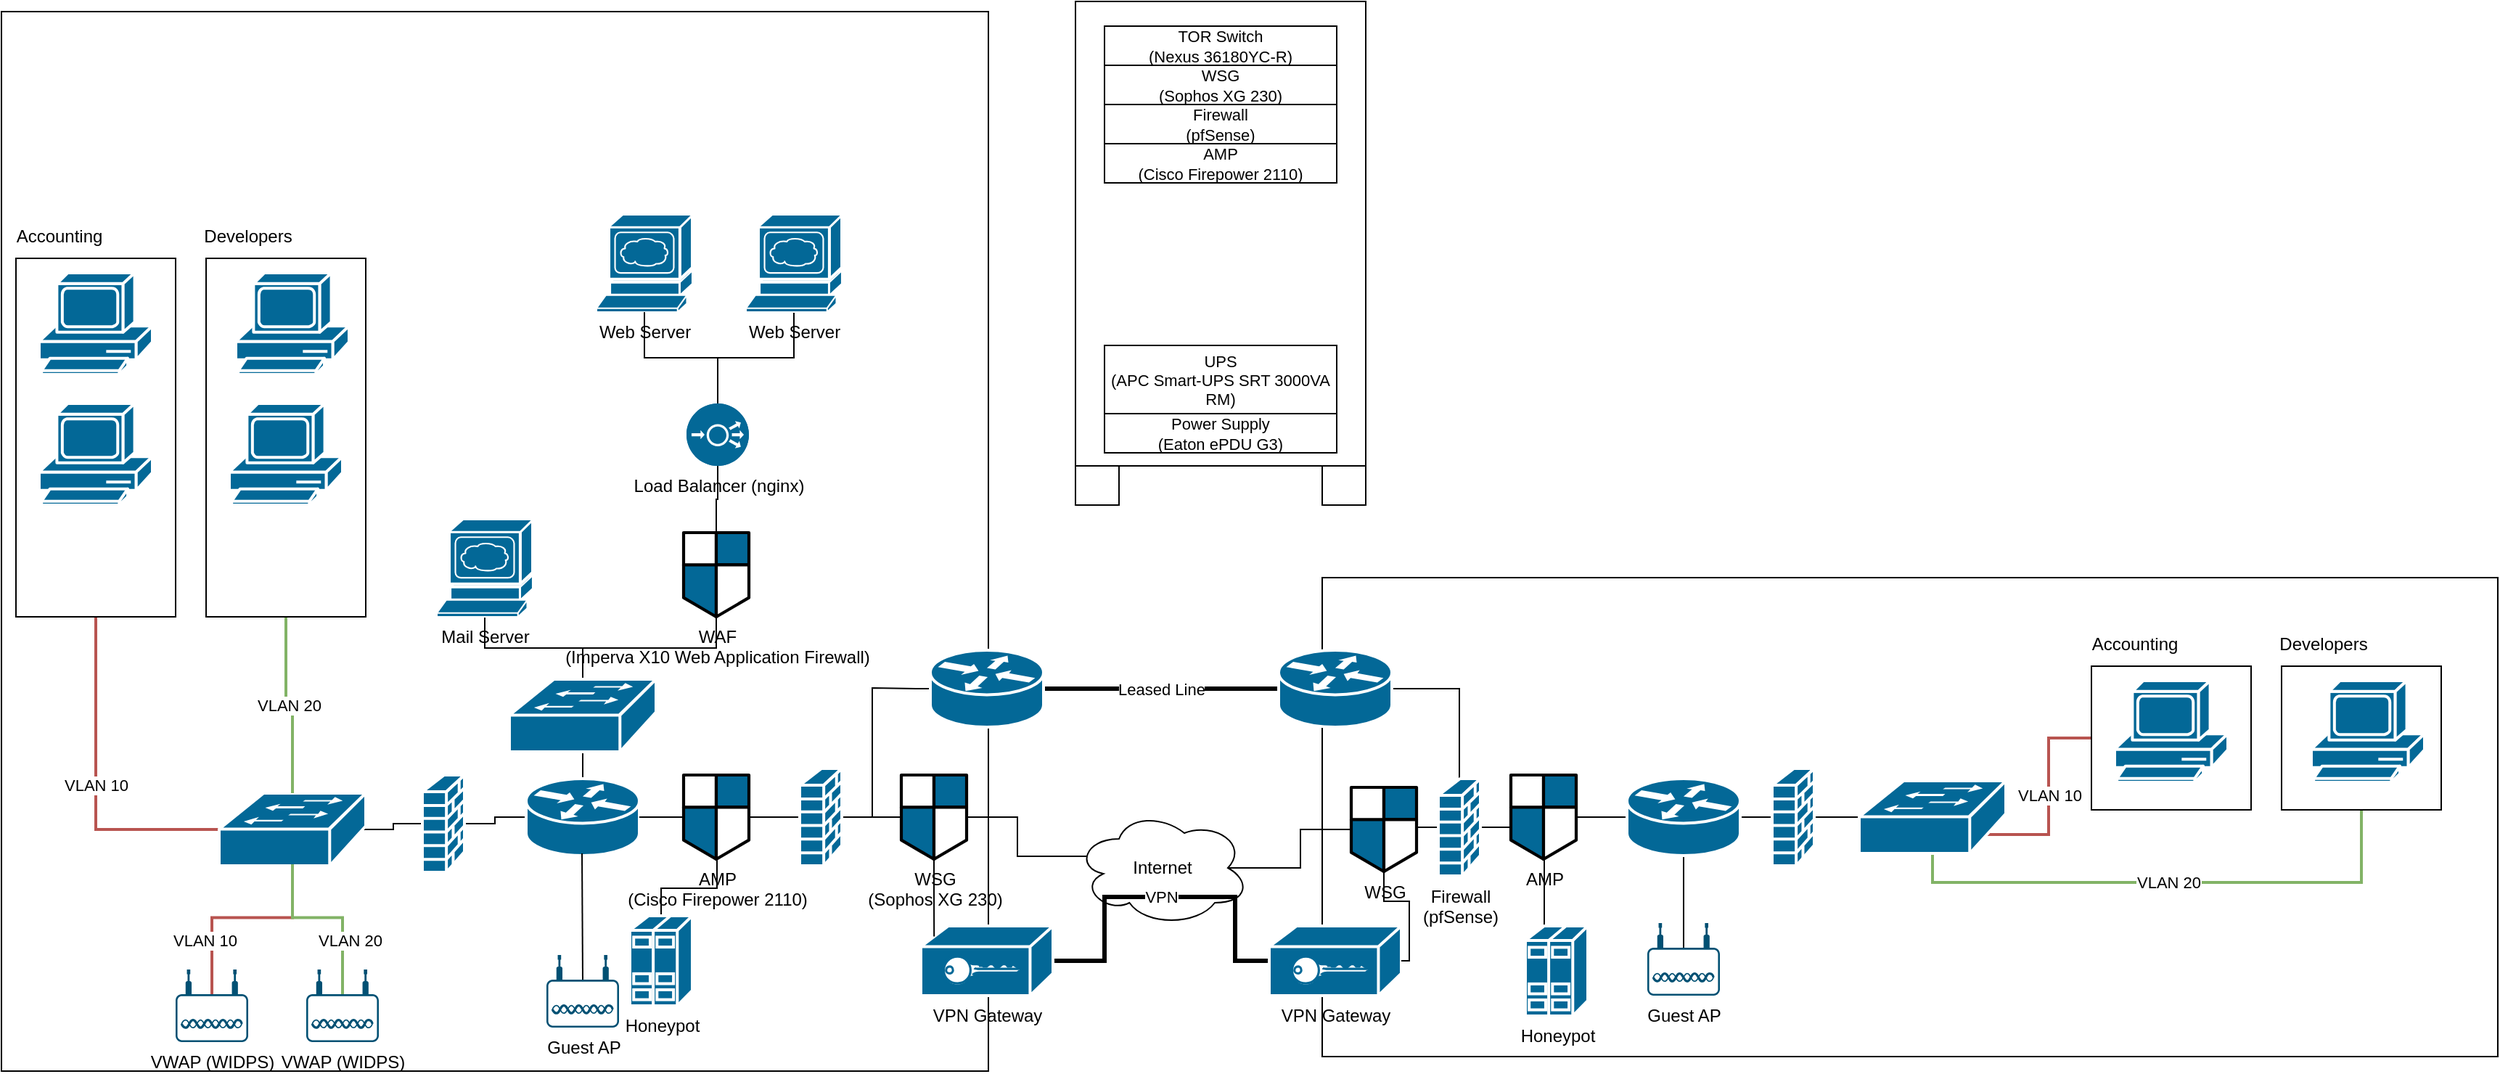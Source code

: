 <mxfile version="21.1.7" type="device">
  <diagram name="Page-1" id="6srLKluu7ZBnAdpPVjR8">
    <mxGraphModel dx="2947" dy="2208" grid="1" gridSize="10" guides="1" tooltips="1" connect="1" arrows="1" fold="1" page="1" pageScale="1" pageWidth="850" pageHeight="1100" math="0" shadow="0">
      <root>
        <mxCell id="0" />
        <mxCell id="1" parent="0" />
        <mxCell id="EnJH37ELoqf6efpfa79R-14" style="edgeStyle=orthogonalEdgeStyle;rounded=0;orthogonalLoop=1;jettySize=auto;html=1;exitX=0.07;exitY=0.4;exitDx=0;exitDy=0;exitPerimeter=0;endArrow=none;endFill=0;" edge="1" parent="1" source="EnJH37ELoqf6efpfa79R-1" target="EnJH37ELoqf6efpfa79R-87">
          <mxGeometry relative="1" as="geometry">
            <Array as="points">
              <mxPoint x="310" y="422" />
              <mxPoint x="310" y="395" />
            </Array>
          </mxGeometry>
        </mxCell>
        <mxCell id="EnJH37ELoqf6efpfa79R-15" style="edgeStyle=orthogonalEdgeStyle;rounded=0;orthogonalLoop=1;jettySize=auto;html=1;exitX=0.875;exitY=0.5;exitDx=0;exitDy=0;exitPerimeter=0;endArrow=none;endFill=0;" edge="1" parent="1" source="EnJH37ELoqf6efpfa79R-1" target="EnJH37ELoqf6efpfa79R-91">
          <mxGeometry relative="1" as="geometry" />
        </mxCell>
        <mxCell id="EnJH37ELoqf6efpfa79R-1" value="Internet" style="ellipse;shape=cloud;whiteSpace=wrap;html=1;" vertex="1" parent="1">
          <mxGeometry x="350" y="390" width="120" height="80" as="geometry" />
        </mxCell>
        <mxCell id="EnJH37ELoqf6efpfa79R-2" value="" style="rounded=0;whiteSpace=wrap;html=1;fillColor=none;" vertex="1" parent="1">
          <mxGeometry x="-390" y="-160" width="680" height="730" as="geometry" />
        </mxCell>
        <mxCell id="EnJH37ELoqf6efpfa79R-3" value="" style="rounded=0;whiteSpace=wrap;html=1;fillColor=none;" vertex="1" parent="1">
          <mxGeometry x="520" y="230" width="810" height="330" as="geometry" />
        </mxCell>
        <mxCell id="EnJH37ELoqf6efpfa79R-6" value="Leased Line" style="edgeStyle=orthogonalEdgeStyle;rounded=0;orthogonalLoop=1;jettySize=auto;html=1;exitX=1;exitY=0.5;exitDx=0;exitDy=0;exitPerimeter=0;entryX=0;entryY=0.5;entryDx=0;entryDy=0;entryPerimeter=0;endArrow=none;endFill=0;strokeWidth=3;" edge="1" parent="1" source="EnJH37ELoqf6efpfa79R-4" target="EnJH37ELoqf6efpfa79R-5">
          <mxGeometry relative="1" as="geometry" />
        </mxCell>
        <mxCell id="EnJH37ELoqf6efpfa79R-13" style="edgeStyle=orthogonalEdgeStyle;rounded=0;orthogonalLoop=1;jettySize=auto;html=1;exitX=0;exitY=0.5;exitDx=0;exitDy=0;exitPerimeter=0;entryX=1;entryY=0.5;entryDx=0;entryDy=0;entryPerimeter=0;endArrow=none;endFill=0;" edge="1" parent="1" source="EnJH37ELoqf6efpfa79R-4" target="EnJH37ELoqf6efpfa79R-12">
          <mxGeometry relative="1" as="geometry">
            <Array as="points">
              <mxPoint x="240" y="306" />
              <mxPoint x="210" y="306" />
              <mxPoint x="210" y="395" />
            </Array>
          </mxGeometry>
        </mxCell>
        <mxCell id="EnJH37ELoqf6efpfa79R-4" value="" style="shape=mxgraph.cisco.routers.router;sketch=0;html=1;pointerEvents=1;dashed=0;fillColor=#036897;strokeColor=#ffffff;strokeWidth=2;verticalLabelPosition=bottom;verticalAlign=top;align=center;outlineConnect=0;" vertex="1" parent="1">
          <mxGeometry x="250" y="280" width="78" height="53" as="geometry" />
        </mxCell>
        <mxCell id="EnJH37ELoqf6efpfa79R-92" style="edgeStyle=orthogonalEdgeStyle;rounded=0;orthogonalLoop=1;jettySize=auto;html=1;exitX=1;exitY=0.5;exitDx=0;exitDy=0;exitPerimeter=0;endArrow=none;endFill=0;" edge="1" parent="1" source="EnJH37ELoqf6efpfa79R-5" target="EnJH37ELoqf6efpfa79R-11">
          <mxGeometry relative="1" as="geometry" />
        </mxCell>
        <mxCell id="EnJH37ELoqf6efpfa79R-5" value="" style="shape=mxgraph.cisco.routers.router;sketch=0;html=1;pointerEvents=1;dashed=0;fillColor=#036897;strokeColor=#ffffff;strokeWidth=2;verticalLabelPosition=bottom;verticalAlign=top;align=center;outlineConnect=0;" vertex="1" parent="1">
          <mxGeometry x="490" y="280" width="78" height="53" as="geometry" />
        </mxCell>
        <mxCell id="EnJH37ELoqf6efpfa79R-9" value="VPN" style="edgeStyle=orthogonalEdgeStyle;rounded=0;orthogonalLoop=1;jettySize=auto;html=1;exitX=1;exitY=0.5;exitDx=0;exitDy=0;exitPerimeter=0;entryX=0;entryY=0.5;entryDx=0;entryDy=0;entryPerimeter=0;endArrow=none;endFill=0;strokeWidth=3;" edge="1" parent="1" source="EnJH37ELoqf6efpfa79R-7" target="EnJH37ELoqf6efpfa79R-8">
          <mxGeometry relative="1" as="geometry">
            <Array as="points">
              <mxPoint x="370" y="494" />
              <mxPoint x="370" y="450" />
              <mxPoint x="460" y="450" />
              <mxPoint x="460" y="494" />
            </Array>
          </mxGeometry>
        </mxCell>
        <mxCell id="EnJH37ELoqf6efpfa79R-7" value="VPN Gateway" style="shape=mxgraph.cisco.hubs_and_gateways.vpn_gateway;html=1;pointerEvents=1;dashed=0;fillColor=#036897;strokeColor=#ffffff;strokeWidth=2;verticalLabelPosition=bottom;verticalAlign=top;align=center;outlineConnect=0;" vertex="1" parent="1">
          <mxGeometry x="243.5" y="470" width="91" height="48" as="geometry" />
        </mxCell>
        <mxCell id="EnJH37ELoqf6efpfa79R-8" value="VPN Gateway" style="shape=mxgraph.cisco.hubs_and_gateways.vpn_gateway;html=1;pointerEvents=1;dashed=0;fillColor=#036897;strokeColor=#ffffff;strokeWidth=2;verticalLabelPosition=bottom;verticalAlign=top;align=center;outlineConnect=0;" vertex="1" parent="1">
          <mxGeometry x="483.5" y="470" width="91" height="48" as="geometry" />
        </mxCell>
        <mxCell id="EnJH37ELoqf6efpfa79R-65" style="edgeStyle=orthogonalEdgeStyle;rounded=0;orthogonalLoop=1;jettySize=auto;html=1;exitX=1;exitY=0.5;exitDx=0;exitDy=0;exitPerimeter=0;entryX=0;entryY=0.5;entryDx=0;entryDy=0;entryPerimeter=0;endArrow=none;endFill=0;" edge="1" parent="1" source="EnJH37ELoqf6efpfa79R-11" target="EnJH37ELoqf6efpfa79R-64">
          <mxGeometry relative="1" as="geometry" />
        </mxCell>
        <mxCell id="EnJH37ELoqf6efpfa79R-93" style="edgeStyle=orthogonalEdgeStyle;rounded=0;orthogonalLoop=1;jettySize=auto;html=1;exitX=0;exitY=0.5;exitDx=0;exitDy=0;exitPerimeter=0;endArrow=none;endFill=0;" edge="1" parent="1" source="EnJH37ELoqf6efpfa79R-11" target="EnJH37ELoqf6efpfa79R-91">
          <mxGeometry relative="1" as="geometry" />
        </mxCell>
        <mxCell id="EnJH37ELoqf6efpfa79R-94" style="edgeStyle=orthogonalEdgeStyle;rounded=0;orthogonalLoop=1;jettySize=auto;html=1;exitX=0.5;exitY=1;exitDx=0;exitDy=0;exitPerimeter=0;entryX=1;entryY=0.5;entryDx=0;entryDy=0;entryPerimeter=0;endArrow=none;endFill=0;" edge="1" parent="1" source="EnJH37ELoqf6efpfa79R-91" target="EnJH37ELoqf6efpfa79R-8">
          <mxGeometry relative="1" as="geometry">
            <Array as="points">
              <mxPoint x="563" y="453" />
              <mxPoint x="580" y="453" />
              <mxPoint x="580" y="494" />
            </Array>
          </mxGeometry>
        </mxCell>
        <mxCell id="EnJH37ELoqf6efpfa79R-11" value="Firewall&lt;br style=&quot;border-color: var(--border-color);&quot;&gt;(pfSense)" style="shape=mxgraph.cisco.security.firewall;html=1;pointerEvents=1;dashed=0;fillColor=#036897;strokeColor=#ffffff;strokeWidth=2;verticalLabelPosition=bottom;verticalAlign=top;align=center;outlineConnect=0;" vertex="1" parent="1">
          <mxGeometry x="600" y="368.5" width="29" height="67" as="geometry" />
        </mxCell>
        <mxCell id="EnJH37ELoqf6efpfa79R-21" style="edgeStyle=orthogonalEdgeStyle;rounded=0;orthogonalLoop=1;jettySize=auto;html=1;exitX=0;exitY=0.5;exitDx=0;exitDy=0;exitPerimeter=0;endArrow=none;endFill=0;" edge="1" parent="1" source="EnJH37ELoqf6efpfa79R-12" target="EnJH37ELoqf6efpfa79R-20">
          <mxGeometry relative="1" as="geometry" />
        </mxCell>
        <mxCell id="EnJH37ELoqf6efpfa79R-88" style="edgeStyle=orthogonalEdgeStyle;rounded=0;orthogonalLoop=1;jettySize=auto;html=1;exitX=1;exitY=0.5;exitDx=0;exitDy=0;exitPerimeter=0;endArrow=none;endFill=0;" edge="1" parent="1" source="EnJH37ELoqf6efpfa79R-12" target="EnJH37ELoqf6efpfa79R-87">
          <mxGeometry relative="1" as="geometry" />
        </mxCell>
        <mxCell id="EnJH37ELoqf6efpfa79R-12" value="" style="shape=mxgraph.cisco.security.firewall;html=1;pointerEvents=1;dashed=0;fillColor=#036897;strokeColor=#ffffff;strokeWidth=2;verticalLabelPosition=bottom;verticalAlign=top;align=center;outlineConnect=0;" vertex="1" parent="1">
          <mxGeometry x="160" y="361.5" width="29" height="67" as="geometry" />
        </mxCell>
        <mxCell id="EnJH37ELoqf6efpfa79R-19" style="edgeStyle=orthogonalEdgeStyle;rounded=0;orthogonalLoop=1;jettySize=auto;html=1;exitX=0.5;exitY=0;exitDx=0;exitDy=0;exitPerimeter=0;entryX=0.5;entryY=0.98;entryDx=0;entryDy=0;entryPerimeter=0;endArrow=none;endFill=0;" edge="1" parent="1" source="EnJH37ELoqf6efpfa79R-16" target="EnJH37ELoqf6efpfa79R-18">
          <mxGeometry relative="1" as="geometry" />
        </mxCell>
        <mxCell id="EnJH37ELoqf6efpfa79R-35" style="edgeStyle=orthogonalEdgeStyle;rounded=0;orthogonalLoop=1;jettySize=auto;html=1;exitX=0;exitY=0.5;exitDx=0;exitDy=0;exitPerimeter=0;entryX=1;entryY=0.5;entryDx=0;entryDy=0;entryPerimeter=0;endArrow=none;endFill=0;" edge="1" parent="1" source="EnJH37ELoqf6efpfa79R-16" target="EnJH37ELoqf6efpfa79R-34">
          <mxGeometry relative="1" as="geometry">
            <Array as="points">
              <mxPoint x="-50" y="395" />
              <mxPoint x="-50" y="400" />
            </Array>
          </mxGeometry>
        </mxCell>
        <mxCell id="EnJH37ELoqf6efpfa79R-16" value="" style="shape=mxgraph.cisco.routers.router;sketch=0;html=1;pointerEvents=1;dashed=0;fillColor=#036897;strokeColor=#ffffff;strokeWidth=2;verticalLabelPosition=bottom;verticalAlign=top;align=center;outlineConnect=0;" vertex="1" parent="1">
          <mxGeometry x="-28.5" y="368.5" width="78" height="53" as="geometry" />
        </mxCell>
        <mxCell id="EnJH37ELoqf6efpfa79R-24" style="edgeStyle=orthogonalEdgeStyle;rounded=0;orthogonalLoop=1;jettySize=auto;html=1;exitX=0.5;exitY=0;exitDx=0;exitDy=0;exitPerimeter=0;endArrow=none;endFill=0;" edge="1" parent="1" source="EnJH37ELoqf6efpfa79R-18" target="EnJH37ELoqf6efpfa79R-23">
          <mxGeometry relative="1" as="geometry" />
        </mxCell>
        <mxCell id="EnJH37ELoqf6efpfa79R-27" style="edgeStyle=orthogonalEdgeStyle;rounded=0;orthogonalLoop=1;jettySize=auto;html=1;exitX=0.5;exitY=0;exitDx=0;exitDy=0;exitPerimeter=0;endArrow=none;endFill=0;" edge="1" parent="1" source="EnJH37ELoqf6efpfa79R-18" target="EnJH37ELoqf6efpfa79R-25">
          <mxGeometry relative="1" as="geometry" />
        </mxCell>
        <mxCell id="EnJH37ELoqf6efpfa79R-18" value="" style="shape=mxgraph.cisco.switches.workgroup_switch;sketch=0;html=1;pointerEvents=1;dashed=0;fillColor=#036897;strokeColor=#ffffff;strokeWidth=2;verticalLabelPosition=bottom;verticalAlign=top;align=center;outlineConnect=0;" vertex="1" parent="1">
          <mxGeometry x="-40" y="300" width="101" height="50" as="geometry" />
        </mxCell>
        <mxCell id="EnJH37ELoqf6efpfa79R-22" style="edgeStyle=orthogonalEdgeStyle;rounded=0;orthogonalLoop=1;jettySize=auto;html=1;exitX=0;exitY=0.5;exitDx=0;exitDy=0;exitPerimeter=0;entryX=1;entryY=0.5;entryDx=0;entryDy=0;entryPerimeter=0;endArrow=none;endFill=0;" edge="1" parent="1" source="EnJH37ELoqf6efpfa79R-20" target="EnJH37ELoqf6efpfa79R-16">
          <mxGeometry relative="1" as="geometry" />
        </mxCell>
        <mxCell id="EnJH37ELoqf6efpfa79R-68" style="edgeStyle=orthogonalEdgeStyle;rounded=0;orthogonalLoop=1;jettySize=auto;html=1;exitX=0;exitY=0.5;exitDx=0;exitDy=0;exitPerimeter=0;entryX=0.5;entryY=0;entryDx=0;entryDy=0;entryPerimeter=0;endArrow=none;endFill=0;" edge="1" parent="1" source="EnJH37ELoqf6efpfa79R-20" target="EnJH37ELoqf6efpfa79R-67">
          <mxGeometry relative="1" as="geometry">
            <Array as="points">
              <mxPoint x="103" y="395" />
              <mxPoint x="103" y="444" />
              <mxPoint x="65" y="444" />
            </Array>
          </mxGeometry>
        </mxCell>
        <mxCell id="EnJH37ELoqf6efpfa79R-20" value="AMP&lt;br&gt;(Cisco Firepower 2110)" style="shape=mxgraph.cisco.security.network_security;sketch=0;html=1;pointerEvents=1;dashed=0;fillColor=#036897;strokeColor=#ffffff;strokeWidth=2;verticalLabelPosition=bottom;verticalAlign=top;align=center;outlineConnect=0;" vertex="1" parent="1">
          <mxGeometry x="80" y="366" width="45" height="58" as="geometry" />
        </mxCell>
        <mxCell id="EnJH37ELoqf6efpfa79R-23" value="Mail Server" style="shape=mxgraph.cisco.servers.www_server;sketch=0;html=1;pointerEvents=1;dashed=0;fillColor=#036897;strokeColor=#ffffff;strokeWidth=2;verticalLabelPosition=bottom;verticalAlign=top;align=center;outlineConnect=0;" vertex="1" parent="1">
          <mxGeometry x="-90" y="190" width="66" height="67" as="geometry" />
        </mxCell>
        <mxCell id="EnJH37ELoqf6efpfa79R-30" style="edgeStyle=orthogonalEdgeStyle;rounded=0;orthogonalLoop=1;jettySize=auto;html=1;exitX=0.5;exitY=0;exitDx=0;exitDy=0;exitPerimeter=0;entryX=0.5;entryY=1;entryDx=0;entryDy=0;entryPerimeter=0;endArrow=none;endFill=0;" edge="1" parent="1" source="EnJH37ELoqf6efpfa79R-25" target="EnJH37ELoqf6efpfa79R-29">
          <mxGeometry relative="1" as="geometry" />
        </mxCell>
        <mxCell id="EnJH37ELoqf6efpfa79R-25" value="WAF&lt;br&gt;(Imperva X10 Web Application Firewall)" style="shape=mxgraph.cisco.security.network_security;sketch=0;html=1;pointerEvents=1;dashed=0;fillColor=#036897;strokeColor=#ffffff;strokeWidth=2;verticalLabelPosition=bottom;verticalAlign=top;align=center;outlineConnect=0;" vertex="1" parent="1">
          <mxGeometry x="80" y="199" width="45" height="58" as="geometry" />
        </mxCell>
        <mxCell id="EnJH37ELoqf6efpfa79R-28" value="Web Server" style="shape=mxgraph.cisco.servers.www_server;sketch=0;html=1;pointerEvents=1;dashed=0;fillColor=#036897;strokeColor=#ffffff;strokeWidth=2;verticalLabelPosition=bottom;verticalAlign=top;align=center;outlineConnect=0;" vertex="1" parent="1">
          <mxGeometry x="20" y="-20" width="66" height="67" as="geometry" />
        </mxCell>
        <mxCell id="EnJH37ELoqf6efpfa79R-32" style="edgeStyle=orthogonalEdgeStyle;rounded=0;orthogonalLoop=1;jettySize=auto;html=1;exitX=0.5;exitY=0;exitDx=0;exitDy=0;exitPerimeter=0;entryX=0.5;entryY=1;entryDx=0;entryDy=0;entryPerimeter=0;endArrow=none;endFill=0;" edge="1" parent="1" source="EnJH37ELoqf6efpfa79R-29" target="EnJH37ELoqf6efpfa79R-28">
          <mxGeometry relative="1" as="geometry" />
        </mxCell>
        <mxCell id="EnJH37ELoqf6efpfa79R-33" style="edgeStyle=orthogonalEdgeStyle;rounded=0;orthogonalLoop=1;jettySize=auto;html=1;exitX=0.5;exitY=0;exitDx=0;exitDy=0;exitPerimeter=0;endArrow=none;endFill=0;" edge="1" parent="1" source="EnJH37ELoqf6efpfa79R-29" target="EnJH37ELoqf6efpfa79R-31">
          <mxGeometry relative="1" as="geometry" />
        </mxCell>
        <mxCell id="EnJH37ELoqf6efpfa79R-29" value="Load Balancer (nginx)" style="fillColor=#036897;verticalLabelPosition=bottom;sketch=0;html=1;strokeColor=#ffffff;verticalAlign=top;align=center;points=[[0.145,0.145,0],[0.5,0,0],[0.855,0.145,0],[1,0.5,0],[0.855,0.855,0],[0.5,1,0],[0.145,0.855,0],[0,0.5,0]];pointerEvents=1;shape=mxgraph.cisco_safe.compositeIcon;bgIcon=ellipse;resIcon=mxgraph.cisco_safe.capability.load_balancer;" vertex="1" parent="1">
          <mxGeometry x="82" y="110" width="43" height="43" as="geometry" />
        </mxCell>
        <mxCell id="EnJH37ELoqf6efpfa79R-31" value="Web Server" style="shape=mxgraph.cisco.servers.www_server;sketch=0;html=1;pointerEvents=1;dashed=0;fillColor=#036897;strokeColor=#ffffff;strokeWidth=2;verticalLabelPosition=bottom;verticalAlign=top;align=center;outlineConnect=0;" vertex="1" parent="1">
          <mxGeometry x="123" y="-20" width="66" height="67" as="geometry" />
        </mxCell>
        <mxCell id="EnJH37ELoqf6efpfa79R-72" style="edgeStyle=orthogonalEdgeStyle;rounded=0;orthogonalLoop=1;jettySize=auto;html=1;exitX=0;exitY=0.5;exitDx=0;exitDy=0;exitPerimeter=0;entryX=0.98;entryY=0.5;entryDx=0;entryDy=0;entryPerimeter=0;endArrow=none;endFill=0;" edge="1" parent="1" source="EnJH37ELoqf6efpfa79R-34" target="EnJH37ELoqf6efpfa79R-38">
          <mxGeometry relative="1" as="geometry" />
        </mxCell>
        <mxCell id="EnJH37ELoqf6efpfa79R-34" value="" style="shape=mxgraph.cisco.security.firewall;html=1;pointerEvents=1;dashed=0;fillColor=#036897;strokeColor=#ffffff;strokeWidth=2;verticalLabelPosition=bottom;verticalAlign=top;align=center;outlineConnect=0;" vertex="1" parent="1">
          <mxGeometry x="-100" y="366" width="29" height="67" as="geometry" />
        </mxCell>
        <mxCell id="EnJH37ELoqf6efpfa79R-48" value="VLAN 10" style="edgeStyle=orthogonalEdgeStyle;rounded=0;orthogonalLoop=1;jettySize=auto;html=1;exitX=0.5;exitY=1;exitDx=0;exitDy=0;entryX=0;entryY=0.5;entryDx=0;entryDy=0;entryPerimeter=0;endArrow=none;endFill=0;fillColor=#f8cecc;strokeColor=#b85450;strokeWidth=2;" edge="1" parent="1" source="EnJH37ELoqf6efpfa79R-37" target="EnJH37ELoqf6efpfa79R-38">
          <mxGeometry relative="1" as="geometry" />
        </mxCell>
        <mxCell id="EnJH37ELoqf6efpfa79R-37" value="" style="rounded=0;whiteSpace=wrap;html=1;fillColor=none;" vertex="1" parent="1">
          <mxGeometry x="-380" y="10" width="110" height="247" as="geometry" />
        </mxCell>
        <mxCell id="EnJH37ELoqf6efpfa79R-38" value="" style="shape=mxgraph.cisco.switches.workgroup_switch;sketch=0;html=1;pointerEvents=1;dashed=0;fillColor=#036897;strokeColor=#ffffff;strokeWidth=2;verticalLabelPosition=bottom;verticalAlign=top;align=center;outlineConnect=0;" vertex="1" parent="1">
          <mxGeometry x="-240" y="378.5" width="101" height="50" as="geometry" />
        </mxCell>
        <mxCell id="EnJH37ELoqf6efpfa79R-49" value="VLAN 20" style="edgeStyle=orthogonalEdgeStyle;rounded=0;orthogonalLoop=1;jettySize=auto;html=1;exitX=0.5;exitY=1;exitDx=0;exitDy=0;entryX=0.5;entryY=0;entryDx=0;entryDy=0;entryPerimeter=0;endArrow=none;endFill=0;fillColor=#d5e8d4;strokeColor=#82b366;strokeWidth=2;" edge="1" parent="1" source="EnJH37ELoqf6efpfa79R-39" target="EnJH37ELoqf6efpfa79R-38">
          <mxGeometry relative="1" as="geometry" />
        </mxCell>
        <mxCell id="EnJH37ELoqf6efpfa79R-39" value="" style="rounded=0;whiteSpace=wrap;html=1;fillColor=none;" vertex="1" parent="1">
          <mxGeometry x="-249" y="10" width="110" height="247" as="geometry" />
        </mxCell>
        <mxCell id="EnJH37ELoqf6efpfa79R-40" value="Accounting" style="text;html=1;strokeColor=none;fillColor=none;align=center;verticalAlign=middle;whiteSpace=wrap;rounded=0;" vertex="1" parent="1">
          <mxGeometry x="-380" y="-20" width="60" height="30" as="geometry" />
        </mxCell>
        <mxCell id="EnJH37ELoqf6efpfa79R-41" value="Developers" style="text;html=1;strokeColor=none;fillColor=none;align=center;verticalAlign=middle;whiteSpace=wrap;rounded=0;" vertex="1" parent="1">
          <mxGeometry x="-250" y="-20" width="60" height="30" as="geometry" />
        </mxCell>
        <mxCell id="EnJH37ELoqf6efpfa79R-43" value="" style="shape=mxgraph.cisco.computers_and_peripherals.pc;sketch=0;html=1;pointerEvents=1;dashed=0;fillColor=#036897;strokeColor=#ffffff;strokeWidth=2;verticalLabelPosition=bottom;verticalAlign=top;align=center;outlineConnect=0;" vertex="1" parent="1">
          <mxGeometry x="-364" y="20" width="78" height="70" as="geometry" />
        </mxCell>
        <mxCell id="EnJH37ELoqf6efpfa79R-44" value="" style="shape=mxgraph.cisco.computers_and_peripherals.pc;sketch=0;html=1;pointerEvents=1;dashed=0;fillColor=#036897;strokeColor=#ffffff;strokeWidth=2;verticalLabelPosition=bottom;verticalAlign=top;align=center;outlineConnect=0;" vertex="1" parent="1">
          <mxGeometry x="-364" y="110" width="78" height="70" as="geometry" />
        </mxCell>
        <mxCell id="EnJH37ELoqf6efpfa79R-45" value="" style="shape=mxgraph.cisco.computers_and_peripherals.pc;sketch=0;html=1;pointerEvents=1;dashed=0;fillColor=#036897;strokeColor=#ffffff;strokeWidth=2;verticalLabelPosition=bottom;verticalAlign=top;align=center;outlineConnect=0;" vertex="1" parent="1">
          <mxGeometry x="-228.5" y="20" width="78" height="70" as="geometry" />
        </mxCell>
        <mxCell id="EnJH37ELoqf6efpfa79R-47" value="" style="shape=mxgraph.cisco.computers_and_peripherals.pc;sketch=0;html=1;pointerEvents=1;dashed=0;fillColor=#036897;strokeColor=#ffffff;strokeWidth=2;verticalLabelPosition=bottom;verticalAlign=top;align=center;outlineConnect=0;" vertex="1" parent="1">
          <mxGeometry x="-233" y="110" width="78" height="70" as="geometry" />
        </mxCell>
        <mxCell id="EnJH37ELoqf6efpfa79R-53" style="edgeStyle=orthogonalEdgeStyle;rounded=0;orthogonalLoop=1;jettySize=auto;html=1;exitX=1;exitY=0.5;exitDx=0;exitDy=0;exitPerimeter=0;endArrow=none;endFill=0;" edge="1" parent="1" source="EnJH37ELoqf6efpfa79R-50" target="EnJH37ELoqf6efpfa79R-52">
          <mxGeometry relative="1" as="geometry" />
        </mxCell>
        <mxCell id="EnJH37ELoqf6efpfa79R-84" style="edgeStyle=orthogonalEdgeStyle;rounded=0;orthogonalLoop=1;jettySize=auto;html=1;exitX=0;exitY=0.5;exitDx=0;exitDy=0;exitPerimeter=0;entryX=1;entryY=0.5;entryDx=0;entryDy=0;entryPerimeter=0;endArrow=none;endFill=0;" edge="1" parent="1" source="EnJH37ELoqf6efpfa79R-50" target="EnJH37ELoqf6efpfa79R-82">
          <mxGeometry relative="1" as="geometry" />
        </mxCell>
        <mxCell id="EnJH37ELoqf6efpfa79R-50" value="" style="shape=mxgraph.cisco.security.firewall;html=1;pointerEvents=1;dashed=0;fillColor=#036897;strokeColor=#ffffff;strokeWidth=2;verticalLabelPosition=bottom;verticalAlign=top;align=center;outlineConnect=0;" vertex="1" parent="1">
          <mxGeometry x="830" y="361.5" width="29" height="67" as="geometry" />
        </mxCell>
        <mxCell id="EnJH37ELoqf6efpfa79R-62" value="VLAN 10" style="edgeStyle=orthogonalEdgeStyle;rounded=0;orthogonalLoop=1;jettySize=auto;html=1;exitX=0.87;exitY=0.74;exitDx=0;exitDy=0;exitPerimeter=0;entryX=0;entryY=0.5;entryDx=0;entryDy=0;endArrow=none;endFill=0;strokeWidth=2;fillColor=#f8cecc;strokeColor=#b85450;" edge="1" parent="1" source="EnJH37ELoqf6efpfa79R-52" target="EnJH37ELoqf6efpfa79R-54">
          <mxGeometry relative="1" as="geometry" />
        </mxCell>
        <mxCell id="EnJH37ELoqf6efpfa79R-63" value="VLAN 20" style="edgeStyle=orthogonalEdgeStyle;rounded=0;orthogonalLoop=1;jettySize=auto;html=1;exitX=0.5;exitY=0.98;exitDx=0;exitDy=0;exitPerimeter=0;entryX=0.5;entryY=1;entryDx=0;entryDy=0;fillColor=#d5e8d4;strokeColor=#82b366;strokeWidth=2;endArrow=none;endFill=0;" edge="1" parent="1" source="EnJH37ELoqf6efpfa79R-52" target="EnJH37ELoqf6efpfa79R-55">
          <mxGeometry relative="1" as="geometry" />
        </mxCell>
        <mxCell id="EnJH37ELoqf6efpfa79R-52" value="" style="shape=mxgraph.cisco.switches.workgroup_switch;sketch=0;html=1;pointerEvents=1;dashed=0;fillColor=#036897;strokeColor=#ffffff;strokeWidth=2;verticalLabelPosition=bottom;verticalAlign=top;align=center;outlineConnect=0;" vertex="1" parent="1">
          <mxGeometry x="890" y="370" width="101" height="50" as="geometry" />
        </mxCell>
        <mxCell id="EnJH37ELoqf6efpfa79R-54" value="" style="rounded=0;whiteSpace=wrap;html=1;fillColor=none;" vertex="1" parent="1">
          <mxGeometry x="1050" y="291" width="110" height="99" as="geometry" />
        </mxCell>
        <mxCell id="EnJH37ELoqf6efpfa79R-55" value="" style="rounded=0;whiteSpace=wrap;html=1;fillColor=none;" vertex="1" parent="1">
          <mxGeometry x="1181" y="291" width="110" height="99" as="geometry" />
        </mxCell>
        <mxCell id="EnJH37ELoqf6efpfa79R-56" value="Accounting" style="text;html=1;strokeColor=none;fillColor=none;align=center;verticalAlign=middle;whiteSpace=wrap;rounded=0;" vertex="1" parent="1">
          <mxGeometry x="1050" y="261" width="60" height="30" as="geometry" />
        </mxCell>
        <mxCell id="EnJH37ELoqf6efpfa79R-57" value="Developers" style="text;html=1;strokeColor=none;fillColor=none;align=center;verticalAlign=middle;whiteSpace=wrap;rounded=0;" vertex="1" parent="1">
          <mxGeometry x="1180" y="261" width="60" height="30" as="geometry" />
        </mxCell>
        <mxCell id="EnJH37ELoqf6efpfa79R-58" value="" style="shape=mxgraph.cisco.computers_and_peripherals.pc;sketch=0;html=1;pointerEvents=1;dashed=0;fillColor=#036897;strokeColor=#ffffff;strokeWidth=2;verticalLabelPosition=bottom;verticalAlign=top;align=center;outlineConnect=0;" vertex="1" parent="1">
          <mxGeometry x="1066" y="301" width="78" height="70" as="geometry" />
        </mxCell>
        <mxCell id="EnJH37ELoqf6efpfa79R-60" value="" style="shape=mxgraph.cisco.computers_and_peripherals.pc;sketch=0;html=1;pointerEvents=1;dashed=0;fillColor=#036897;strokeColor=#ffffff;strokeWidth=2;verticalLabelPosition=bottom;verticalAlign=top;align=center;outlineConnect=0;" vertex="1" parent="1">
          <mxGeometry x="1201.5" y="301" width="78" height="70" as="geometry" />
        </mxCell>
        <mxCell id="EnJH37ELoqf6efpfa79R-70" style="edgeStyle=orthogonalEdgeStyle;rounded=0;orthogonalLoop=1;jettySize=auto;html=1;exitX=1;exitY=0.5;exitDx=0;exitDy=0;exitPerimeter=0;endArrow=none;endFill=0;" edge="1" parent="1" source="EnJH37ELoqf6efpfa79R-64" target="EnJH37ELoqf6efpfa79R-69">
          <mxGeometry relative="1" as="geometry">
            <Array as="points">
              <mxPoint x="673" y="395" />
            </Array>
          </mxGeometry>
        </mxCell>
        <mxCell id="EnJH37ELoqf6efpfa79R-83" style="edgeStyle=orthogonalEdgeStyle;rounded=0;orthogonalLoop=1;jettySize=auto;html=1;exitX=1;exitY=0.5;exitDx=0;exitDy=0;exitPerimeter=0;endArrow=none;endFill=0;" edge="1" parent="1" source="EnJH37ELoqf6efpfa79R-64" target="EnJH37ELoqf6efpfa79R-82">
          <mxGeometry relative="1" as="geometry" />
        </mxCell>
        <mxCell id="EnJH37ELoqf6efpfa79R-64" value="AMP" style="shape=mxgraph.cisco.security.network_security;sketch=0;html=1;pointerEvents=1;dashed=0;fillColor=#036897;strokeColor=#ffffff;strokeWidth=2;verticalLabelPosition=bottom;verticalAlign=top;align=center;outlineConnect=0;" vertex="1" parent="1">
          <mxGeometry x="650" y="366" width="45" height="58" as="geometry" />
        </mxCell>
        <mxCell id="EnJH37ELoqf6efpfa79R-67" value="Honeypot" style="shape=mxgraph.cisco.servers.standard_host;sketch=0;html=1;pointerEvents=1;dashed=0;fillColor=#036897;strokeColor=#ffffff;strokeWidth=2;verticalLabelPosition=bottom;verticalAlign=top;align=center;outlineConnect=0;" vertex="1" parent="1">
          <mxGeometry x="43" y="463" width="43" height="62" as="geometry" />
        </mxCell>
        <mxCell id="EnJH37ELoqf6efpfa79R-69" value="Honeypot" style="shape=mxgraph.cisco.servers.standard_host;sketch=0;html=1;pointerEvents=1;dashed=0;fillColor=#036897;strokeColor=#ffffff;strokeWidth=2;verticalLabelPosition=bottom;verticalAlign=top;align=center;outlineConnect=0;" vertex="1" parent="1">
          <mxGeometry x="660" y="470" width="43" height="62" as="geometry" />
        </mxCell>
        <mxCell id="EnJH37ELoqf6efpfa79R-76" style="edgeStyle=orthogonalEdgeStyle;rounded=0;orthogonalLoop=1;jettySize=auto;html=1;exitX=0.5;exitY=0.34;exitDx=0;exitDy=0;exitPerimeter=0;endArrow=none;endFill=0;" edge="1" parent="1" source="EnJH37ELoqf6efpfa79R-73">
          <mxGeometry relative="1" as="geometry">
            <mxPoint x="10" y="420" as="targetPoint" />
          </mxGeometry>
        </mxCell>
        <mxCell id="EnJH37ELoqf6efpfa79R-73" value="Guest AP" style="points=[[0.03,0.36,0],[0.18,0,0],[0.5,0.34,0],[0.82,0,0],[0.97,0.36,0],[1,0.67,0],[0.975,0.975,0],[0.5,1,0],[0.025,0.975,0],[0,0.67,0]];verticalLabelPosition=bottom;sketch=0;html=1;verticalAlign=top;aspect=fixed;align=center;pointerEvents=1;shape=mxgraph.cisco19.wireless_access_point;fillColor=#005073;strokeColor=none;" vertex="1" parent="1">
          <mxGeometry x="-14.5" y="490" width="50" height="50" as="geometry" />
        </mxCell>
        <mxCell id="EnJH37ELoqf6efpfa79R-77" value="VLAN 10" style="edgeStyle=orthogonalEdgeStyle;rounded=0;orthogonalLoop=1;jettySize=auto;html=1;exitX=0.5;exitY=0.34;exitDx=0;exitDy=0;exitPerimeter=0;endArrow=none;endFill=0;fillColor=#f8cecc;strokeColor=#b85450;strokeWidth=2;" edge="1" parent="1" source="EnJH37ELoqf6efpfa79R-74" target="EnJH37ELoqf6efpfa79R-38">
          <mxGeometry x="-0.486" y="5" relative="1" as="geometry">
            <mxPoint as="offset" />
          </mxGeometry>
        </mxCell>
        <mxCell id="EnJH37ELoqf6efpfa79R-74" value="VWAP (WIDPS)" style="points=[[0.03,0.36,0],[0.18,0,0],[0.5,0.34,0],[0.82,0,0],[0.97,0.36,0],[1,0.67,0],[0.975,0.975,0],[0.5,1,0],[0.025,0.975,0],[0,0.67,0]];verticalLabelPosition=bottom;sketch=0;html=1;verticalAlign=top;aspect=fixed;align=center;pointerEvents=1;shape=mxgraph.cisco19.wireless_access_point;fillColor=#005073;strokeColor=none;" vertex="1" parent="1">
          <mxGeometry x="-270" y="500" width="50" height="50" as="geometry" />
        </mxCell>
        <mxCell id="EnJH37ELoqf6efpfa79R-78" value="Guest AP" style="points=[[0.03,0.36,0],[0.18,0,0],[0.5,0.34,0],[0.82,0,0],[0.97,0.36,0],[1,0.67,0],[0.975,0.975,0],[0.5,1,0],[0.025,0.975,0],[0,0.67,0]];verticalLabelPosition=bottom;sketch=0;html=1;verticalAlign=top;aspect=fixed;align=center;pointerEvents=1;shape=mxgraph.cisco19.wireless_access_point;fillColor=#005073;strokeColor=none;" vertex="1" parent="1">
          <mxGeometry x="744" y="468" width="50" height="50" as="geometry" />
        </mxCell>
        <mxCell id="EnJH37ELoqf6efpfa79R-81" value="VLAN 20" style="edgeStyle=orthogonalEdgeStyle;rounded=0;orthogonalLoop=1;jettySize=auto;html=1;exitX=0.5;exitY=0.34;exitDx=0;exitDy=0;exitPerimeter=0;entryX=0.5;entryY=0.98;entryDx=0;entryDy=0;entryPerimeter=0;fillColor=#d5e8d4;strokeColor=#82b366;strokeWidth=2;endArrow=none;endFill=0;" edge="1" parent="1" source="EnJH37ELoqf6efpfa79R-80" target="EnJH37ELoqf6efpfa79R-38">
          <mxGeometry x="-0.403" y="-5" relative="1" as="geometry">
            <mxPoint as="offset" />
          </mxGeometry>
        </mxCell>
        <mxCell id="EnJH37ELoqf6efpfa79R-80" value="VWAP (WIDPS)" style="points=[[0.03,0.36,0],[0.18,0,0],[0.5,0.34,0],[0.82,0,0],[0.97,0.36,0],[1,0.67,0],[0.975,0.975,0],[0.5,1,0],[0.025,0.975,0],[0,0.67,0]];verticalLabelPosition=bottom;sketch=0;html=1;verticalAlign=top;aspect=fixed;align=center;pointerEvents=1;shape=mxgraph.cisco19.wireless_access_point;fillColor=#005073;strokeColor=none;" vertex="1" parent="1">
          <mxGeometry x="-180" y="500" width="50" height="50" as="geometry" />
        </mxCell>
        <mxCell id="EnJH37ELoqf6efpfa79R-86" style="edgeStyle=orthogonalEdgeStyle;rounded=0;orthogonalLoop=1;jettySize=auto;html=1;exitX=0.5;exitY=1;exitDx=0;exitDy=0;exitPerimeter=0;entryX=0.5;entryY=0.34;entryDx=0;entryDy=0;entryPerimeter=0;endArrow=none;endFill=0;" edge="1" parent="1" source="EnJH37ELoqf6efpfa79R-82" target="EnJH37ELoqf6efpfa79R-78">
          <mxGeometry relative="1" as="geometry" />
        </mxCell>
        <mxCell id="EnJH37ELoqf6efpfa79R-82" value="" style="shape=mxgraph.cisco.routers.router;sketch=0;html=1;pointerEvents=1;dashed=0;fillColor=#036897;strokeColor=#ffffff;strokeWidth=2;verticalLabelPosition=bottom;verticalAlign=top;align=center;outlineConnect=0;" vertex="1" parent="1">
          <mxGeometry x="730" y="368.5" width="78" height="53" as="geometry" />
        </mxCell>
        <mxCell id="EnJH37ELoqf6efpfa79R-90" style="edgeStyle=orthogonalEdgeStyle;rounded=0;orthogonalLoop=1;jettySize=auto;html=1;exitX=0.5;exitY=1;exitDx=0;exitDy=0;exitPerimeter=0;entryX=0.1;entryY=0.15;entryDx=0;entryDy=0;entryPerimeter=0;endArrow=none;endFill=0;" edge="1" parent="1" source="EnJH37ELoqf6efpfa79R-87" target="EnJH37ELoqf6efpfa79R-7">
          <mxGeometry relative="1" as="geometry" />
        </mxCell>
        <mxCell id="EnJH37ELoqf6efpfa79R-87" value="WSG&lt;br&gt;(Sophos XG 230)" style="shape=mxgraph.cisco.security.network_security;sketch=0;html=1;pointerEvents=1;dashed=0;fillColor=#036897;strokeColor=#ffffff;strokeWidth=2;verticalLabelPosition=bottom;verticalAlign=top;align=center;outlineConnect=0;" vertex="1" parent="1">
          <mxGeometry x="230" y="366" width="45" height="58" as="geometry" />
        </mxCell>
        <mxCell id="EnJH37ELoqf6efpfa79R-91" value="WSG" style="shape=mxgraph.cisco.security.network_security;sketch=0;html=1;pointerEvents=1;dashed=0;fillColor=#036897;strokeColor=#ffffff;strokeWidth=2;verticalLabelPosition=bottom;verticalAlign=top;align=center;outlineConnect=0;" vertex="1" parent="1">
          <mxGeometry x="540" y="374.5" width="45" height="58" as="geometry" />
        </mxCell>
        <mxCell id="EnJH37ELoqf6efpfa79R-96" value="" style="rounded=0;whiteSpace=wrap;html=1;" vertex="1" parent="1">
          <mxGeometry x="350" y="-167" width="200" height="320" as="geometry" />
        </mxCell>
        <mxCell id="EnJH37ELoqf6efpfa79R-97" value="" style="rounded=0;whiteSpace=wrap;html=1;" vertex="1" parent="1">
          <mxGeometry x="350" y="153" width="30" height="27" as="geometry" />
        </mxCell>
        <mxCell id="EnJH37ELoqf6efpfa79R-98" value="" style="rounded=0;whiteSpace=wrap;html=1;" vertex="1" parent="1">
          <mxGeometry x="520" y="153" width="30" height="27" as="geometry" />
        </mxCell>
        <mxCell id="EnJH37ELoqf6efpfa79R-99" value="TOR Switch&lt;br style=&quot;font-size: 11px;&quot;&gt;(&lt;span style=&quot;background-color: initial; font-size: 11px;&quot;&gt;Nexus 36180YC-R)&lt;/span&gt;" style="rounded=0;whiteSpace=wrap;html=1;fontSize=11;" vertex="1" parent="1">
          <mxGeometry x="370" y="-150" width="160" height="27" as="geometry" />
        </mxCell>
        <mxCell id="EnJH37ELoqf6efpfa79R-100" value="UPS&lt;br style=&quot;font-size: 11px;&quot;&gt;(APC Smart-UPS SRT 3000VA RM)" style="rounded=0;whiteSpace=wrap;html=1;fontSize=11;" vertex="1" parent="1">
          <mxGeometry x="370" y="70" width="160" height="47" as="geometry" />
        </mxCell>
        <mxCell id="EnJH37ELoqf6efpfa79R-101" value="Power Supply&lt;br&gt;(Eaton ePDU G3)" style="rounded=0;whiteSpace=wrap;html=1;fontSize=11;" vertex="1" parent="1">
          <mxGeometry x="370" y="117" width="160" height="27" as="geometry" />
        </mxCell>
        <mxCell id="EnJH37ELoqf6efpfa79R-103" value="Firewall&lt;br&gt;(pfSense)" style="rounded=0;whiteSpace=wrap;html=1;fontSize=11;" vertex="1" parent="1">
          <mxGeometry x="370" y="-96" width="160" height="27" as="geometry" />
        </mxCell>
        <mxCell id="EnJH37ELoqf6efpfa79R-104" value="AMP&lt;br&gt;(Cisco Firepower 2110)" style="rounded=0;whiteSpace=wrap;html=1;fontSize=11;" vertex="1" parent="1">
          <mxGeometry x="370" y="-69" width="160" height="27" as="geometry" />
        </mxCell>
        <mxCell id="EnJH37ELoqf6efpfa79R-105" value="WSG&lt;br&gt;(Sophos XG 230)" style="rounded=0;whiteSpace=wrap;html=1;fontSize=11;" vertex="1" parent="1">
          <mxGeometry x="370" y="-123" width="160" height="27" as="geometry" />
        </mxCell>
      </root>
    </mxGraphModel>
  </diagram>
</mxfile>
